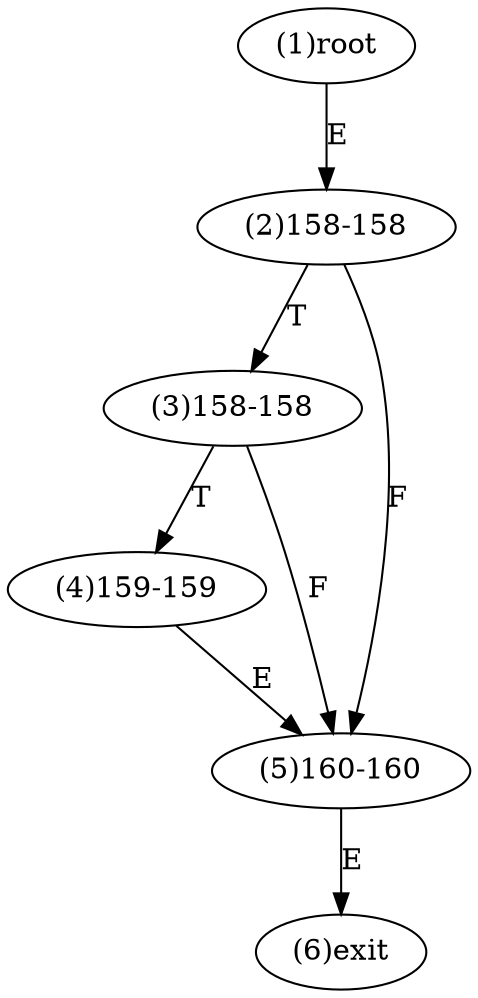 digraph "" { 
1[ label="(1)root"];
2[ label="(2)158-158"];
3[ label="(3)158-158"];
4[ label="(4)159-159"];
5[ label="(5)160-160"];
6[ label="(6)exit"];
1->2[ label="E"];
2->5[ label="F"];
2->3[ label="T"];
3->5[ label="F"];
3->4[ label="T"];
4->5[ label="E"];
5->6[ label="E"];
}